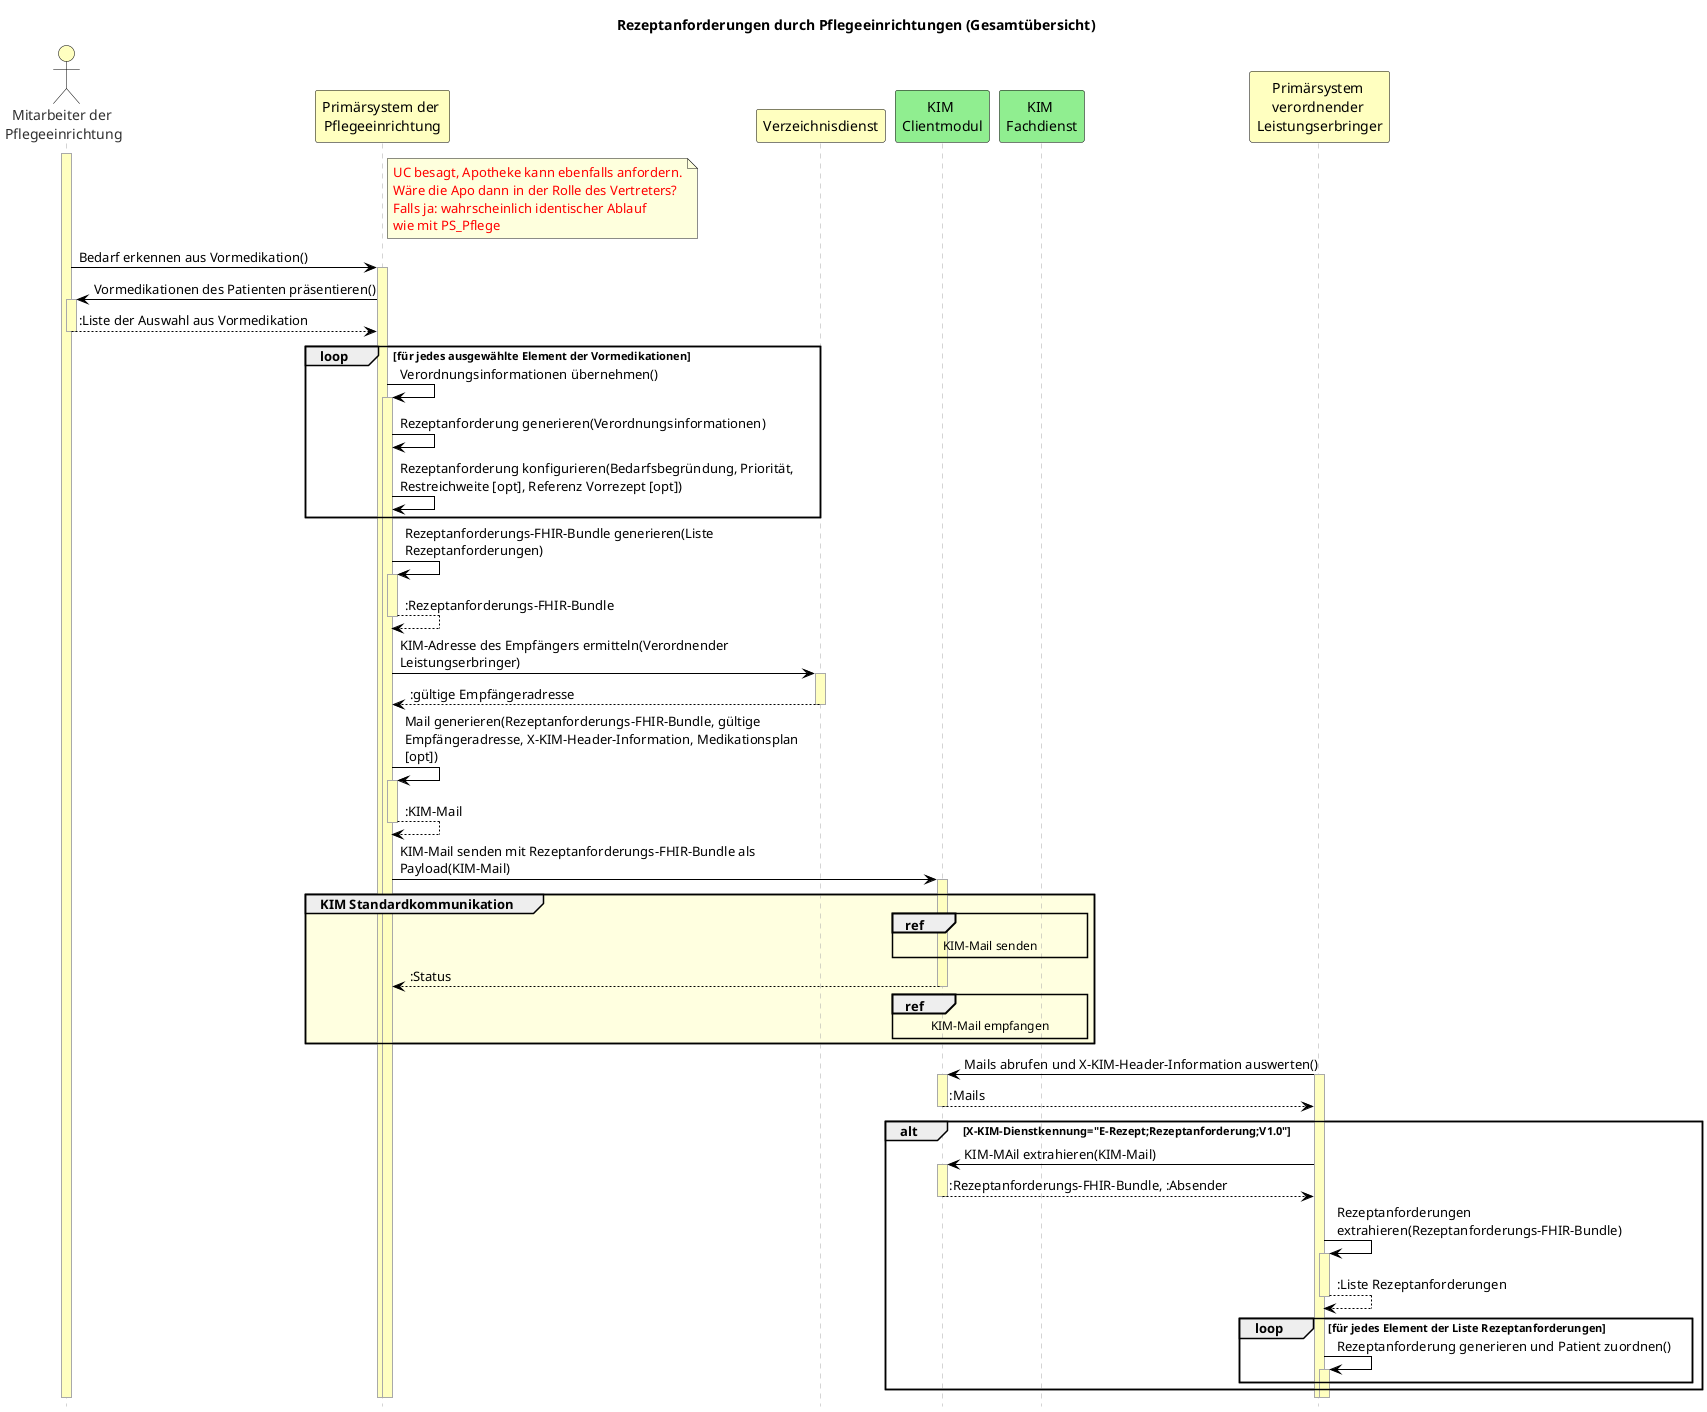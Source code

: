 @startuml

skinparam sequence {
    ArrowColor black
    ActorBorderColor black
    LifeLineBorderColor darkgray
    LifeLineBackgroundColor #ffffc0

    ParticipantBorderColor black
    ParticipantBackgroundColor #ffffc0
    ParticipantFontName Arial
    ParticipantFontSize 14
    ParticipantFontColor black

    ActorBackgroundColor #ffffc0
    ActorFontColor #303030
    ActorFontSize 14
    ActorFontName Arial

    BoxBorderColor gray
}

skinparam maxMessageSize 400

'actor Vertreter as Vert
actor "Mitarbeiter der \nPflegeeinrichtung" as Vert
participant "Primärsystem der \nPflegeeinrichtung" as PS_Pflege
participant "Verzeichnisdienst" as VZD
participant "KIM \nClientmodul" as Kim_cm #LightGreen
participant "KIM \nFachdienst" as Kim_fd #LightGreen
participant "Primärsystem \nverordnender \nLeistungserbringer" as PS_Arzt
'actor "Verordnender \nLeistungserbringer" as Arzt

title Rezeptanforderungen durch Pflegeeinrichtungen (Gesamtübersicht)
hide footbox
'autonumber


note right of PS_Pflege
<font color=red>UC besagt, Apotheke kann ebenfalls anfordern.
<font color=red>Wäre die Apo dann in der Rolle des Vertreters?
<font color=red>Falls ja: wahrscheinlich identischer Ablauf
<font color=red>wie mit PS_Pflege
end note

activate Vert
Vert -> PS_Pflege++: Bedarf erkennen aus Vormedikation()


PS_Pflege -> Vert++: Vormedikationen des Patienten präsentieren()
return :Liste der Auswahl aus Vormedikation

loop für jedes ausgewählte Element der Vormedikationen
    PS_Pflege -> PS_Pflege++: Verordnungsinformationen übernehmen()
    PS_Pflege -> PS_Pflege: Rezeptanforderung generieren(Verordnungsinformationen)
    PS_Pflege -> PS_Pflege: Rezeptanforderung konfigurieren(Bedarfsbegründung, Priorität, Restreichweite [opt], Referenz Vorrezept [opt])
end

PS_Pflege -> PS_Pflege++: Rezeptanforderungs-FHIR-Bundle generieren(Liste Rezeptanforderungen)
return :Rezeptanforderungs-FHIR-Bundle

PS_Pflege -> VZD++: KIM-Adresse des Empfängers ermitteln(Verordnender Leistungserbringer)
return :gültige Empfängeradresse

PS_Pflege -> PS_Pflege++: Mail generieren(Rezeptanforderungs-FHIR-Bundle, gültige Empfängeradresse, X-KIM-Header-Information, Medikationsplan [opt])
return :KIM-Mail

PS_Pflege -> Kim_cm++: KIM-Mail senden mit Rezeptanforderungs-FHIR-Bundle als Payload(KIM-Mail)

group #LightYellow KIM Standardkommunikation
ref over Kim_cm, Kim_fd #lightyellow
    KIM-Mail senden
end ref

return :Status
ref over Kim_cm, Kim_fd: KIM-Mail empfangen
end group


PS_Arzt -> Kim_cm++: Mails abrufen und X-KIM-Header-Information auswerten()
activate PS_Arzt
return :Mails

alt X-KIM-Dienstkennung="E-Rezept;Rezeptanforderung;V1.0"
    PS_Arzt -> Kim_cm++: KIM-MAil extrahieren(KIM-Mail)
'TODO Absender muss frei wählbar sein
    return :Rezeptanforderungs-FHIR-Bundle, :Absender

    PS_Arzt -> PS_Arzt++: Rezeptanforderungen extrahieren(Rezeptanforderungs-FHIR-Bundle)
    return :Liste Rezeptanforderungen
    loop für jedes Element der Liste Rezeptanforderungen
        PS_Arzt -> PS_Arzt++: Rezeptanforderung generieren und Patient zuordnen()
    end
end



@enduml